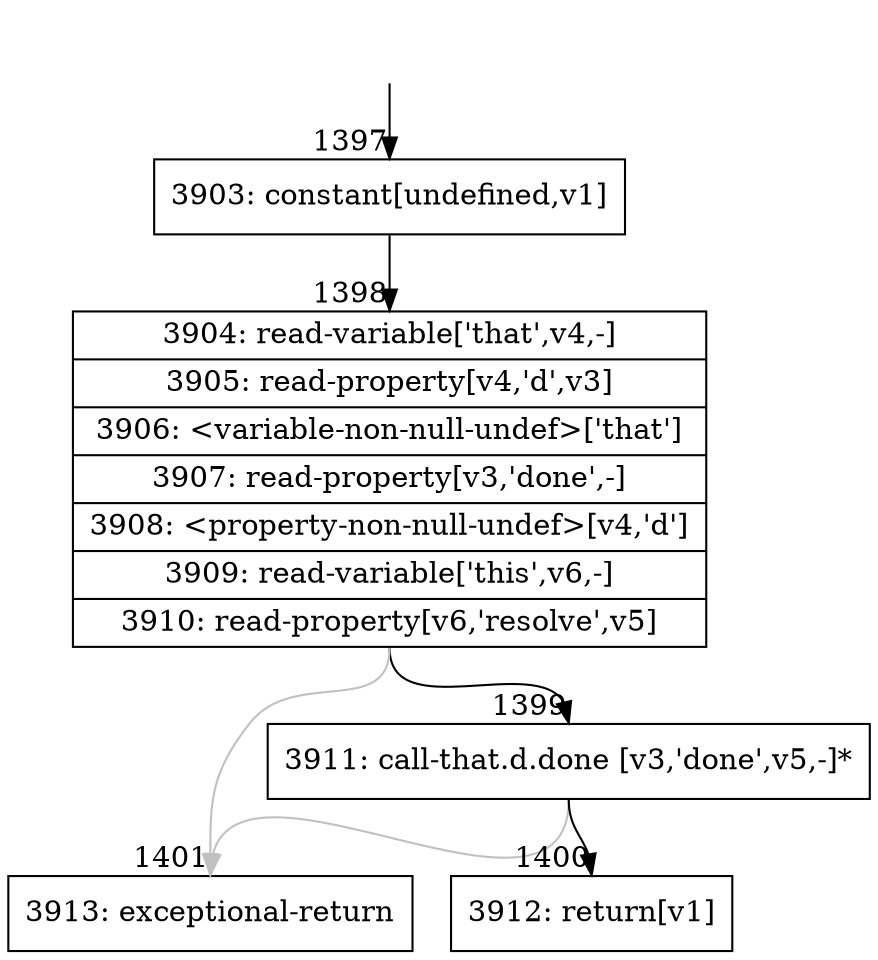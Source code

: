 digraph {
rankdir="TD"
BB_entry128[shape=none,label=""];
BB_entry128 -> BB1397 [tailport=s, headport=n, headlabel="    1397"]
BB1397 [shape=record label="{3903: constant[undefined,v1]}" ] 
BB1397 -> BB1398 [tailport=s, headport=n, headlabel="      1398"]
BB1398 [shape=record label="{3904: read-variable['that',v4,-]|3905: read-property[v4,'d',v3]|3906: \<variable-non-null-undef\>['that']|3907: read-property[v3,'done',-]|3908: \<property-non-null-undef\>[v4,'d']|3909: read-variable['this',v6,-]|3910: read-property[v6,'resolve',v5]}" ] 
BB1398 -> BB1399 [tailport=s, headport=n, headlabel="      1399"]
BB1398 -> BB1401 [tailport=s, headport=n, color=gray, headlabel="      1401"]
BB1399 [shape=record label="{3911: call-that.d.done [v3,'done',v5,-]*}" ] 
BB1399 -> BB1400 [tailport=s, headport=n, headlabel="      1400"]
BB1399 -> BB1401 [tailport=s, headport=n, color=gray]
BB1400 [shape=record label="{3912: return[v1]}" ] 
BB1401 [shape=record label="{3913: exceptional-return}" ] 
//#$~ 1295
}
